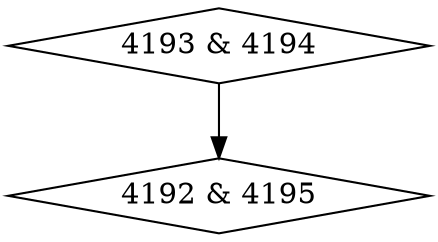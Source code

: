 digraph {
0 [label = "4192 & 4195", shape = diamond];
1 [label = "4193 & 4194", shape = diamond];
1->0;
}
